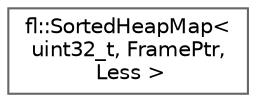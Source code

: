 digraph "Graphical Class Hierarchy"
{
 // LATEX_PDF_SIZE
  bgcolor="transparent";
  edge [fontname=Helvetica,fontsize=10,labelfontname=Helvetica,labelfontsize=10];
  node [fontname=Helvetica,fontsize=10,shape=box,height=0.2,width=0.4];
  rankdir="LR";
  Node0 [id="Node000000",label="fl::SortedHeapMap\<\l uint32_t, FramePtr,\l Less \>",height=0.2,width=0.4,color="grey40", fillcolor="white", style="filled",URL="$dc/d45/classfl_1_1_sorted_heap_map.html",tooltip=" "];
}
